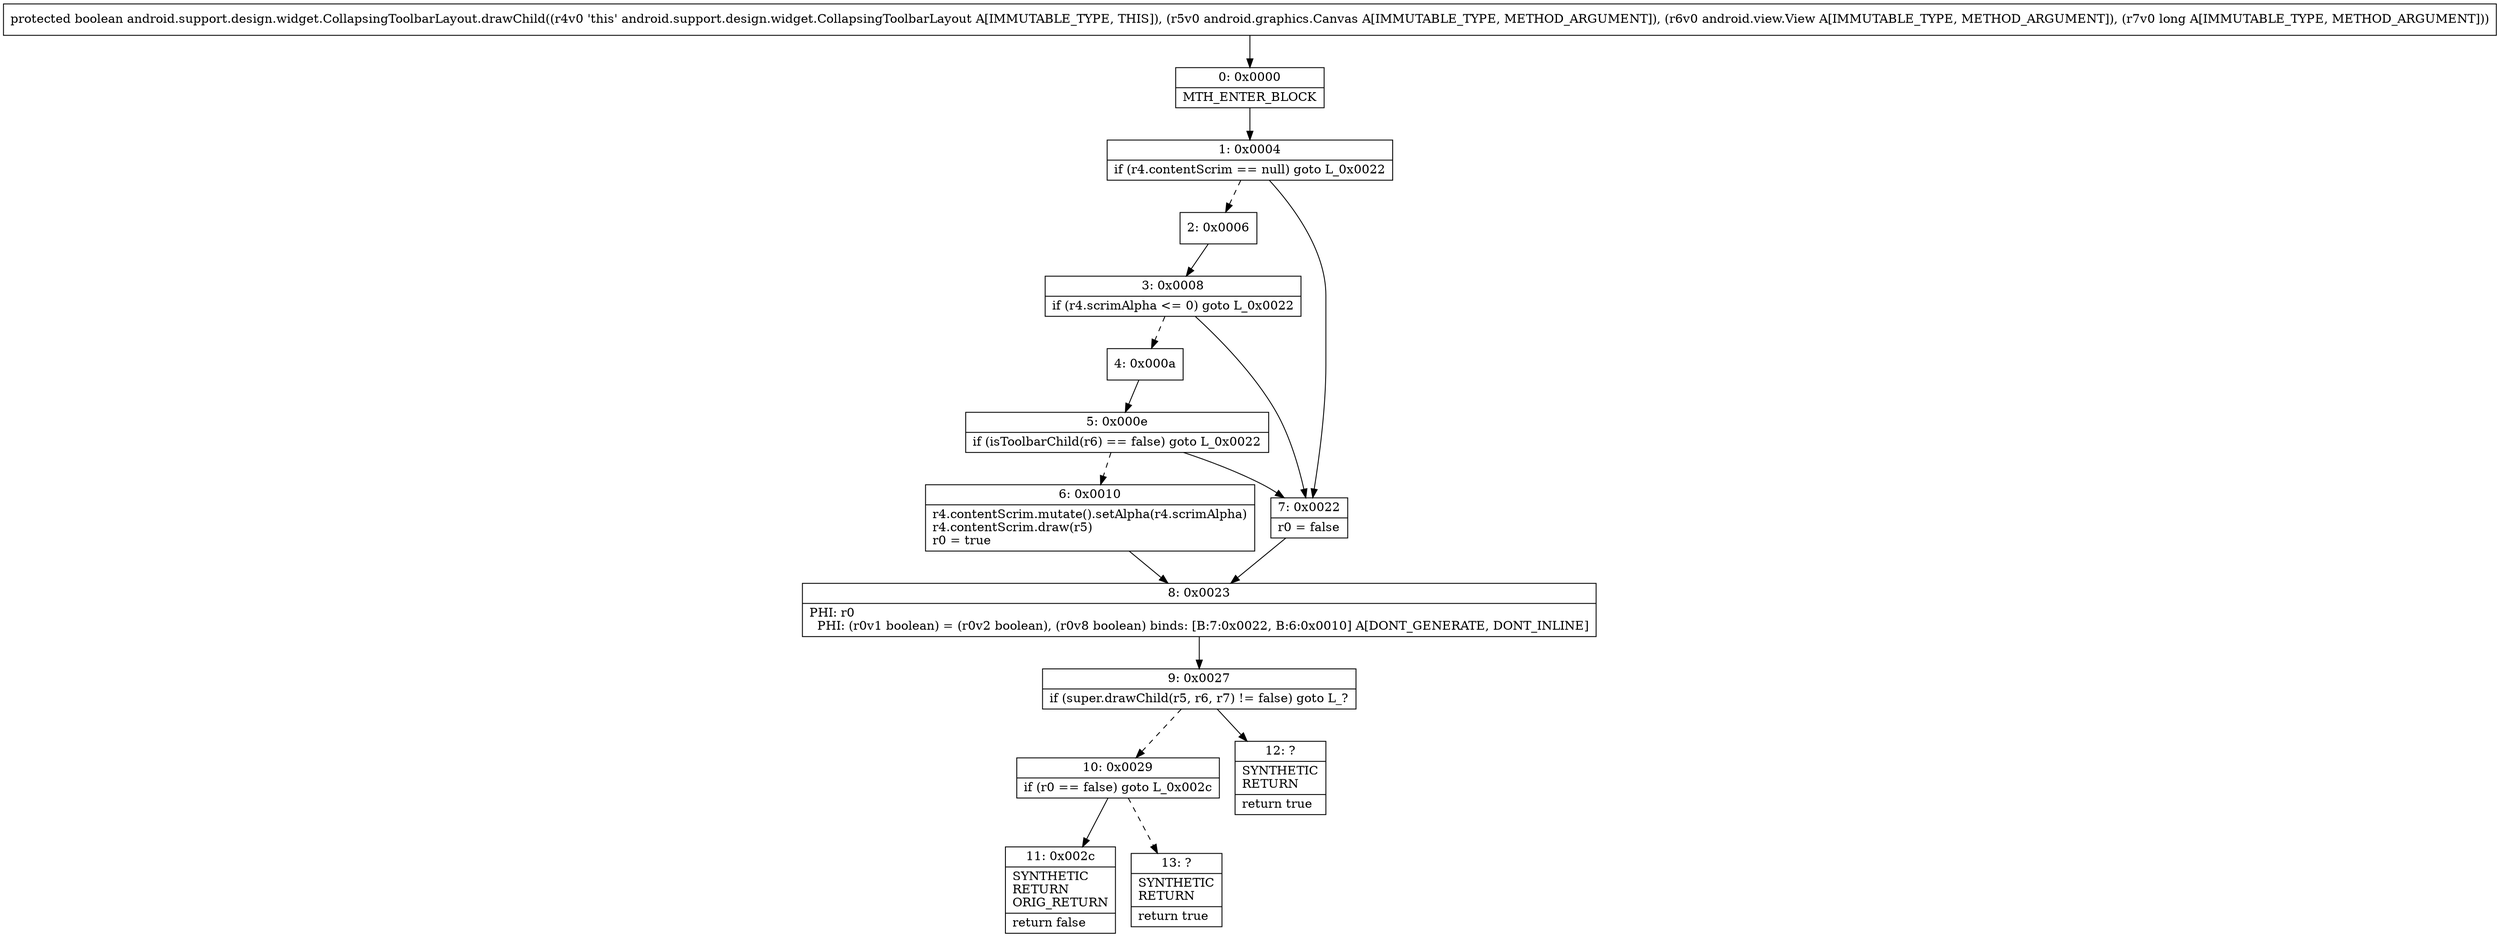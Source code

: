 digraph "CFG forandroid.support.design.widget.CollapsingToolbarLayout.drawChild(Landroid\/graphics\/Canvas;Landroid\/view\/View;J)Z" {
Node_0 [shape=record,label="{0\:\ 0x0000|MTH_ENTER_BLOCK\l}"];
Node_1 [shape=record,label="{1\:\ 0x0004|if (r4.contentScrim == null) goto L_0x0022\l}"];
Node_2 [shape=record,label="{2\:\ 0x0006}"];
Node_3 [shape=record,label="{3\:\ 0x0008|if (r4.scrimAlpha \<= 0) goto L_0x0022\l}"];
Node_4 [shape=record,label="{4\:\ 0x000a}"];
Node_5 [shape=record,label="{5\:\ 0x000e|if (isToolbarChild(r6) == false) goto L_0x0022\l}"];
Node_6 [shape=record,label="{6\:\ 0x0010|r4.contentScrim.mutate().setAlpha(r4.scrimAlpha)\lr4.contentScrim.draw(r5)\lr0 = true\l}"];
Node_7 [shape=record,label="{7\:\ 0x0022|r0 = false\l}"];
Node_8 [shape=record,label="{8\:\ 0x0023|PHI: r0 \l  PHI: (r0v1 boolean) = (r0v2 boolean), (r0v8 boolean) binds: [B:7:0x0022, B:6:0x0010] A[DONT_GENERATE, DONT_INLINE]\l}"];
Node_9 [shape=record,label="{9\:\ 0x0027|if (super.drawChild(r5, r6, r7) != false) goto L_?\l}"];
Node_10 [shape=record,label="{10\:\ 0x0029|if (r0 == false) goto L_0x002c\l}"];
Node_11 [shape=record,label="{11\:\ 0x002c|SYNTHETIC\lRETURN\lORIG_RETURN\l|return false\l}"];
Node_12 [shape=record,label="{12\:\ ?|SYNTHETIC\lRETURN\l|return true\l}"];
Node_13 [shape=record,label="{13\:\ ?|SYNTHETIC\lRETURN\l|return true\l}"];
MethodNode[shape=record,label="{protected boolean android.support.design.widget.CollapsingToolbarLayout.drawChild((r4v0 'this' android.support.design.widget.CollapsingToolbarLayout A[IMMUTABLE_TYPE, THIS]), (r5v0 android.graphics.Canvas A[IMMUTABLE_TYPE, METHOD_ARGUMENT]), (r6v0 android.view.View A[IMMUTABLE_TYPE, METHOD_ARGUMENT]), (r7v0 long A[IMMUTABLE_TYPE, METHOD_ARGUMENT])) }"];
MethodNode -> Node_0;
Node_0 -> Node_1;
Node_1 -> Node_2[style=dashed];
Node_1 -> Node_7;
Node_2 -> Node_3;
Node_3 -> Node_4[style=dashed];
Node_3 -> Node_7;
Node_4 -> Node_5;
Node_5 -> Node_6[style=dashed];
Node_5 -> Node_7;
Node_6 -> Node_8;
Node_7 -> Node_8;
Node_8 -> Node_9;
Node_9 -> Node_10[style=dashed];
Node_9 -> Node_12;
Node_10 -> Node_11;
Node_10 -> Node_13[style=dashed];
}

